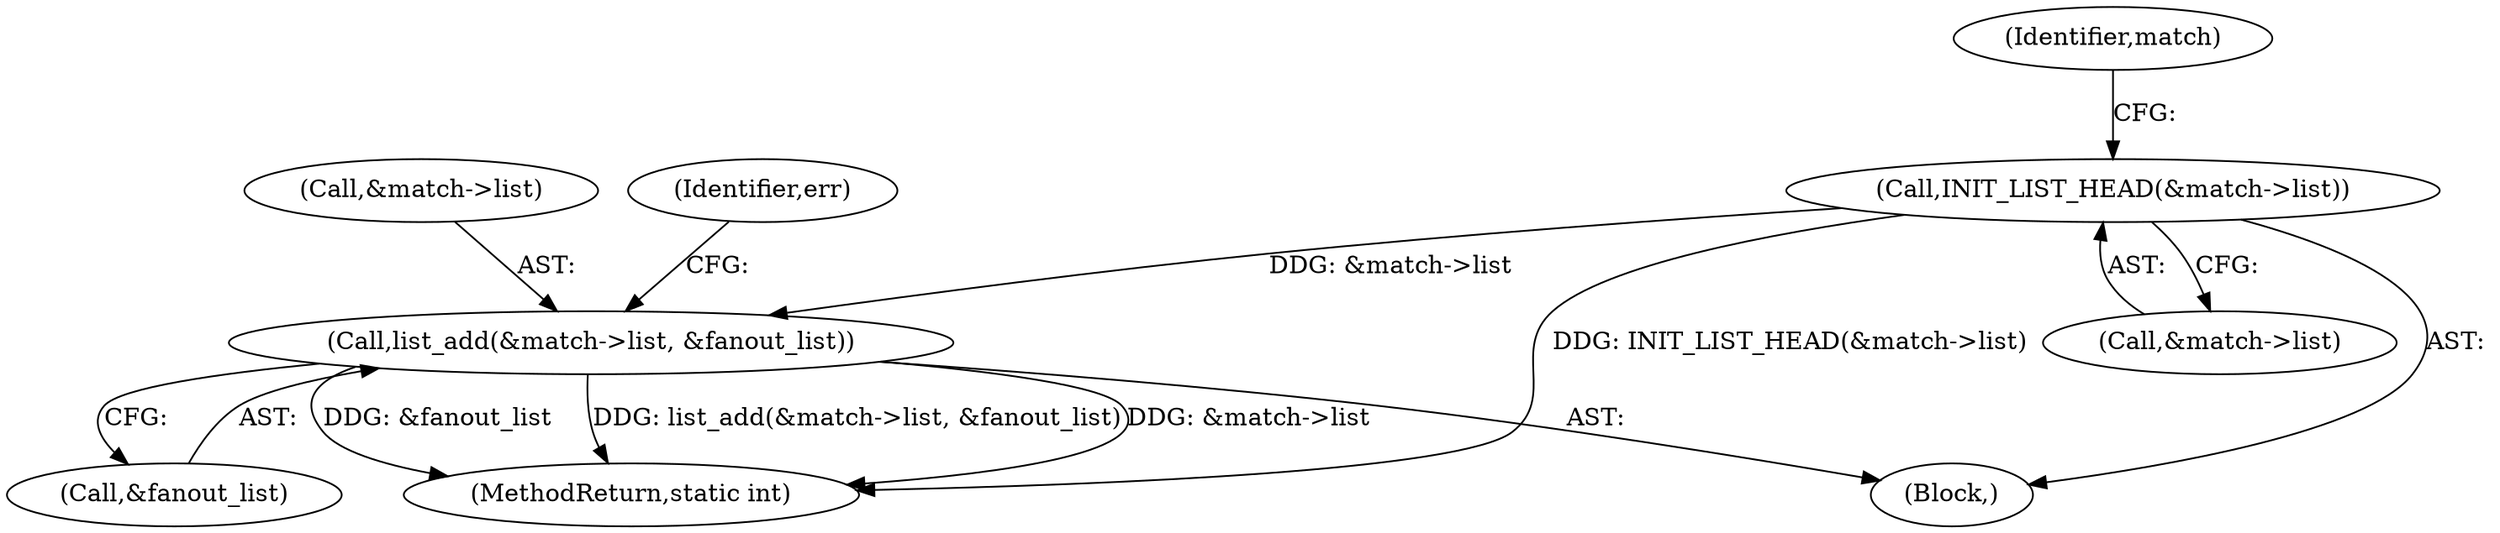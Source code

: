 digraph "0_linux_d199fab63c11998a602205f7ee7ff7c05c97164b@pointer" {
"1000362" [label="(Call,list_add(&match->list, &fanout_list))"];
"1000296" [label="(Call,INIT_LIST_HEAD(&match->list))"];
"1000370" [label="(Identifier,err)"];
"1000296" [label="(Call,INIT_LIST_HEAD(&match->list))"];
"1000456" [label="(MethodReturn,static int)"];
"1000367" [label="(Call,&fanout_list)"];
"1000304" [label="(Identifier,match)"];
"1000363" [label="(Call,&match->list)"];
"1000297" [label="(Call,&match->list)"];
"1000258" [label="(Block,)"];
"1000362" [label="(Call,list_add(&match->list, &fanout_list))"];
"1000362" -> "1000258"  [label="AST: "];
"1000362" -> "1000367"  [label="CFG: "];
"1000363" -> "1000362"  [label="AST: "];
"1000367" -> "1000362"  [label="AST: "];
"1000370" -> "1000362"  [label="CFG: "];
"1000362" -> "1000456"  [label="DDG: &fanout_list"];
"1000362" -> "1000456"  [label="DDG: list_add(&match->list, &fanout_list)"];
"1000362" -> "1000456"  [label="DDG: &match->list"];
"1000296" -> "1000362"  [label="DDG: &match->list"];
"1000296" -> "1000258"  [label="AST: "];
"1000296" -> "1000297"  [label="CFG: "];
"1000297" -> "1000296"  [label="AST: "];
"1000304" -> "1000296"  [label="CFG: "];
"1000296" -> "1000456"  [label="DDG: INIT_LIST_HEAD(&match->list)"];
}

